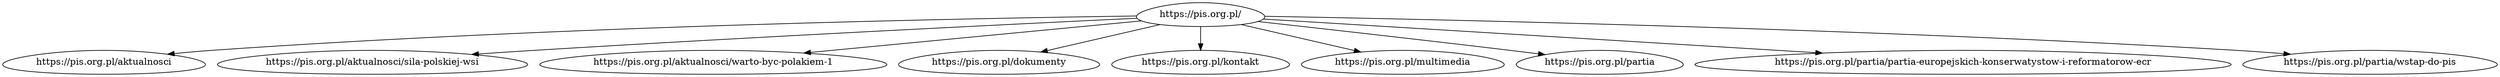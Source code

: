 digraph tree {
	"https://pis.org.pl/" [label="https://pis.org.pl/", shape=egg]
	"https://pis.org.pl/aktualnosci" [label="https://pis.org.pl/aktualnosci", shape=egg]
	"https://pis.org.pl/aktualnosci/sila-polskiej-wsi" [label="https://pis.org.pl/aktualnosci/sila-polskiej-wsi", shape=egg]
	"https://pis.org.pl/aktualnosci/warto-byc-polakiem-1" [label="https://pis.org.pl/aktualnosci/warto-byc-polakiem-1", shape=egg]
	"https://pis.org.pl/dokumenty" [label="https://pis.org.pl/dokumenty", shape=egg]
	"https://pis.org.pl/kontakt" [label="https://pis.org.pl/kontakt", shape=egg]
	"https://pis.org.pl/multimedia" [label="https://pis.org.pl/multimedia", shape=egg]
	"https://pis.org.pl/partia" [label="https://pis.org.pl/partia", shape=egg]
	"https://pis.org.pl/partia/partia-europejskich-konserwatystow-i-reformatorow-ecr" [label="https://pis.org.pl/partia/partia-europejskich-konserwatystow-i-reformatorow-ecr", shape=egg]
	"https://pis.org.pl/partia/wstap-do-pis" [label="https://pis.org.pl/partia/wstap-do-pis", shape=egg]

	"https://pis.org.pl/" -> "https://pis.org.pl/partia/wstap-do-pis"
	"https://pis.org.pl/" -> "https://pis.org.pl/partia/partia-europejskich-konserwatystow-i-reformatorow-ecr"
	"https://pis.org.pl/" -> "https://pis.org.pl/aktualnosci"
	"https://pis.org.pl/" -> "https://pis.org.pl/partia"
	"https://pis.org.pl/" -> "https://pis.org.pl/multimedia"
	"https://pis.org.pl/" -> "https://pis.org.pl/dokumenty"
	"https://pis.org.pl/" -> "https://pis.org.pl/kontakt"
	"https://pis.org.pl/" -> "https://pis.org.pl/aktualnosci/sila-polskiej-wsi"
	"https://pis.org.pl/" -> "https://pis.org.pl/aktualnosci/warto-byc-polakiem-1"
}